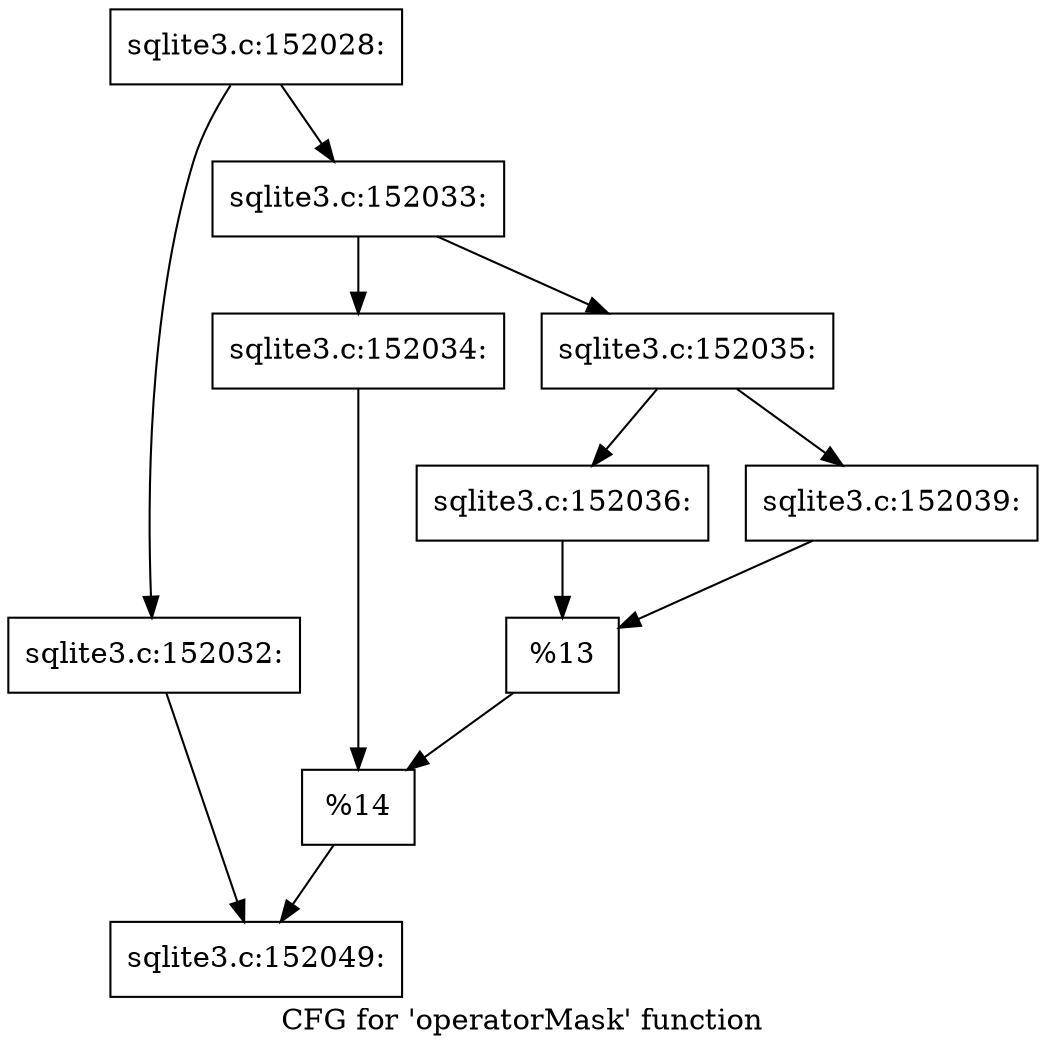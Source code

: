 digraph "CFG for 'operatorMask' function" {
	label="CFG for 'operatorMask' function";

	Node0x55c0f95cad70 [shape=record,label="{sqlite3.c:152028:}"];
	Node0x55c0f95cad70 -> Node0x55c0f95ccd90;
	Node0x55c0f95cad70 -> Node0x55c0f95cd820;
	Node0x55c0f95ccd90 [shape=record,label="{sqlite3.c:152032:}"];
	Node0x55c0f95ccd90 -> Node0x55c0f95ccde0;
	Node0x55c0f95cd820 [shape=record,label="{sqlite3.c:152033:}"];
	Node0x55c0f95cd820 -> Node0x55c0f95ce420;
	Node0x55c0f95cd820 -> Node0x55c0f95ce4c0;
	Node0x55c0f95ce420 [shape=record,label="{sqlite3.c:152034:}"];
	Node0x55c0f95ce420 -> Node0x55c0f95ce470;
	Node0x55c0f95ce4c0 [shape=record,label="{sqlite3.c:152035:}"];
	Node0x55c0f95ce4c0 -> Node0x55c0f95ce9e0;
	Node0x55c0f95ce4c0 -> Node0x55c0f95cea80;
	Node0x55c0f95ce9e0 [shape=record,label="{sqlite3.c:152036:}"];
	Node0x55c0f95ce9e0 -> Node0x55c0f95cea30;
	Node0x55c0f95cea80 [shape=record,label="{sqlite3.c:152039:}"];
	Node0x55c0f95cea80 -> Node0x55c0f95cea30;
	Node0x55c0f95cea30 [shape=record,label="{%13}"];
	Node0x55c0f95cea30 -> Node0x55c0f95ce470;
	Node0x55c0f95ce470 [shape=record,label="{%14}"];
	Node0x55c0f95ce470 -> Node0x55c0f95ccde0;
	Node0x55c0f95ccde0 [shape=record,label="{sqlite3.c:152049:}"];
}
